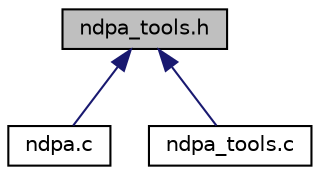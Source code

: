 digraph "ndpa_tools.h"
{
 // LATEX_PDF_SIZE
  edge [fontname="Helvetica",fontsize="10",labelfontname="Helvetica",labelfontsize="10"];
  node [fontname="Helvetica",fontsize="10",shape=record];
  Node1 [label="ndpa_tools.h",height=0.2,width=0.4,color="black", fillcolor="grey75", style="filled", fontcolor="black",tooltip="Definitions for ndpa_tools.c."];
  Node1 -> Node2 [dir="back",color="midnightblue",fontsize="10",style="solid",fontname="Helvetica"];
  Node2 [label="ndpa.c",height=0.2,width=0.4,color="black", fillcolor="white", style="filled",URL="$ndpa_8c.html",tooltip="Occuity NDPA main interface module."];
  Node1 -> Node3 [dir="back",color="midnightblue",fontsize="10",style="solid",fontname="Helvetica"];
  Node3 [label="ndpa_tools.c",height=0.2,width=0.4,color="black", fillcolor="white", style="filled",URL="$ndpa__tools_8c.html",tooltip="Core NDPA processing functions. Median, Polygon regression, Peak detection, ..."];
}

